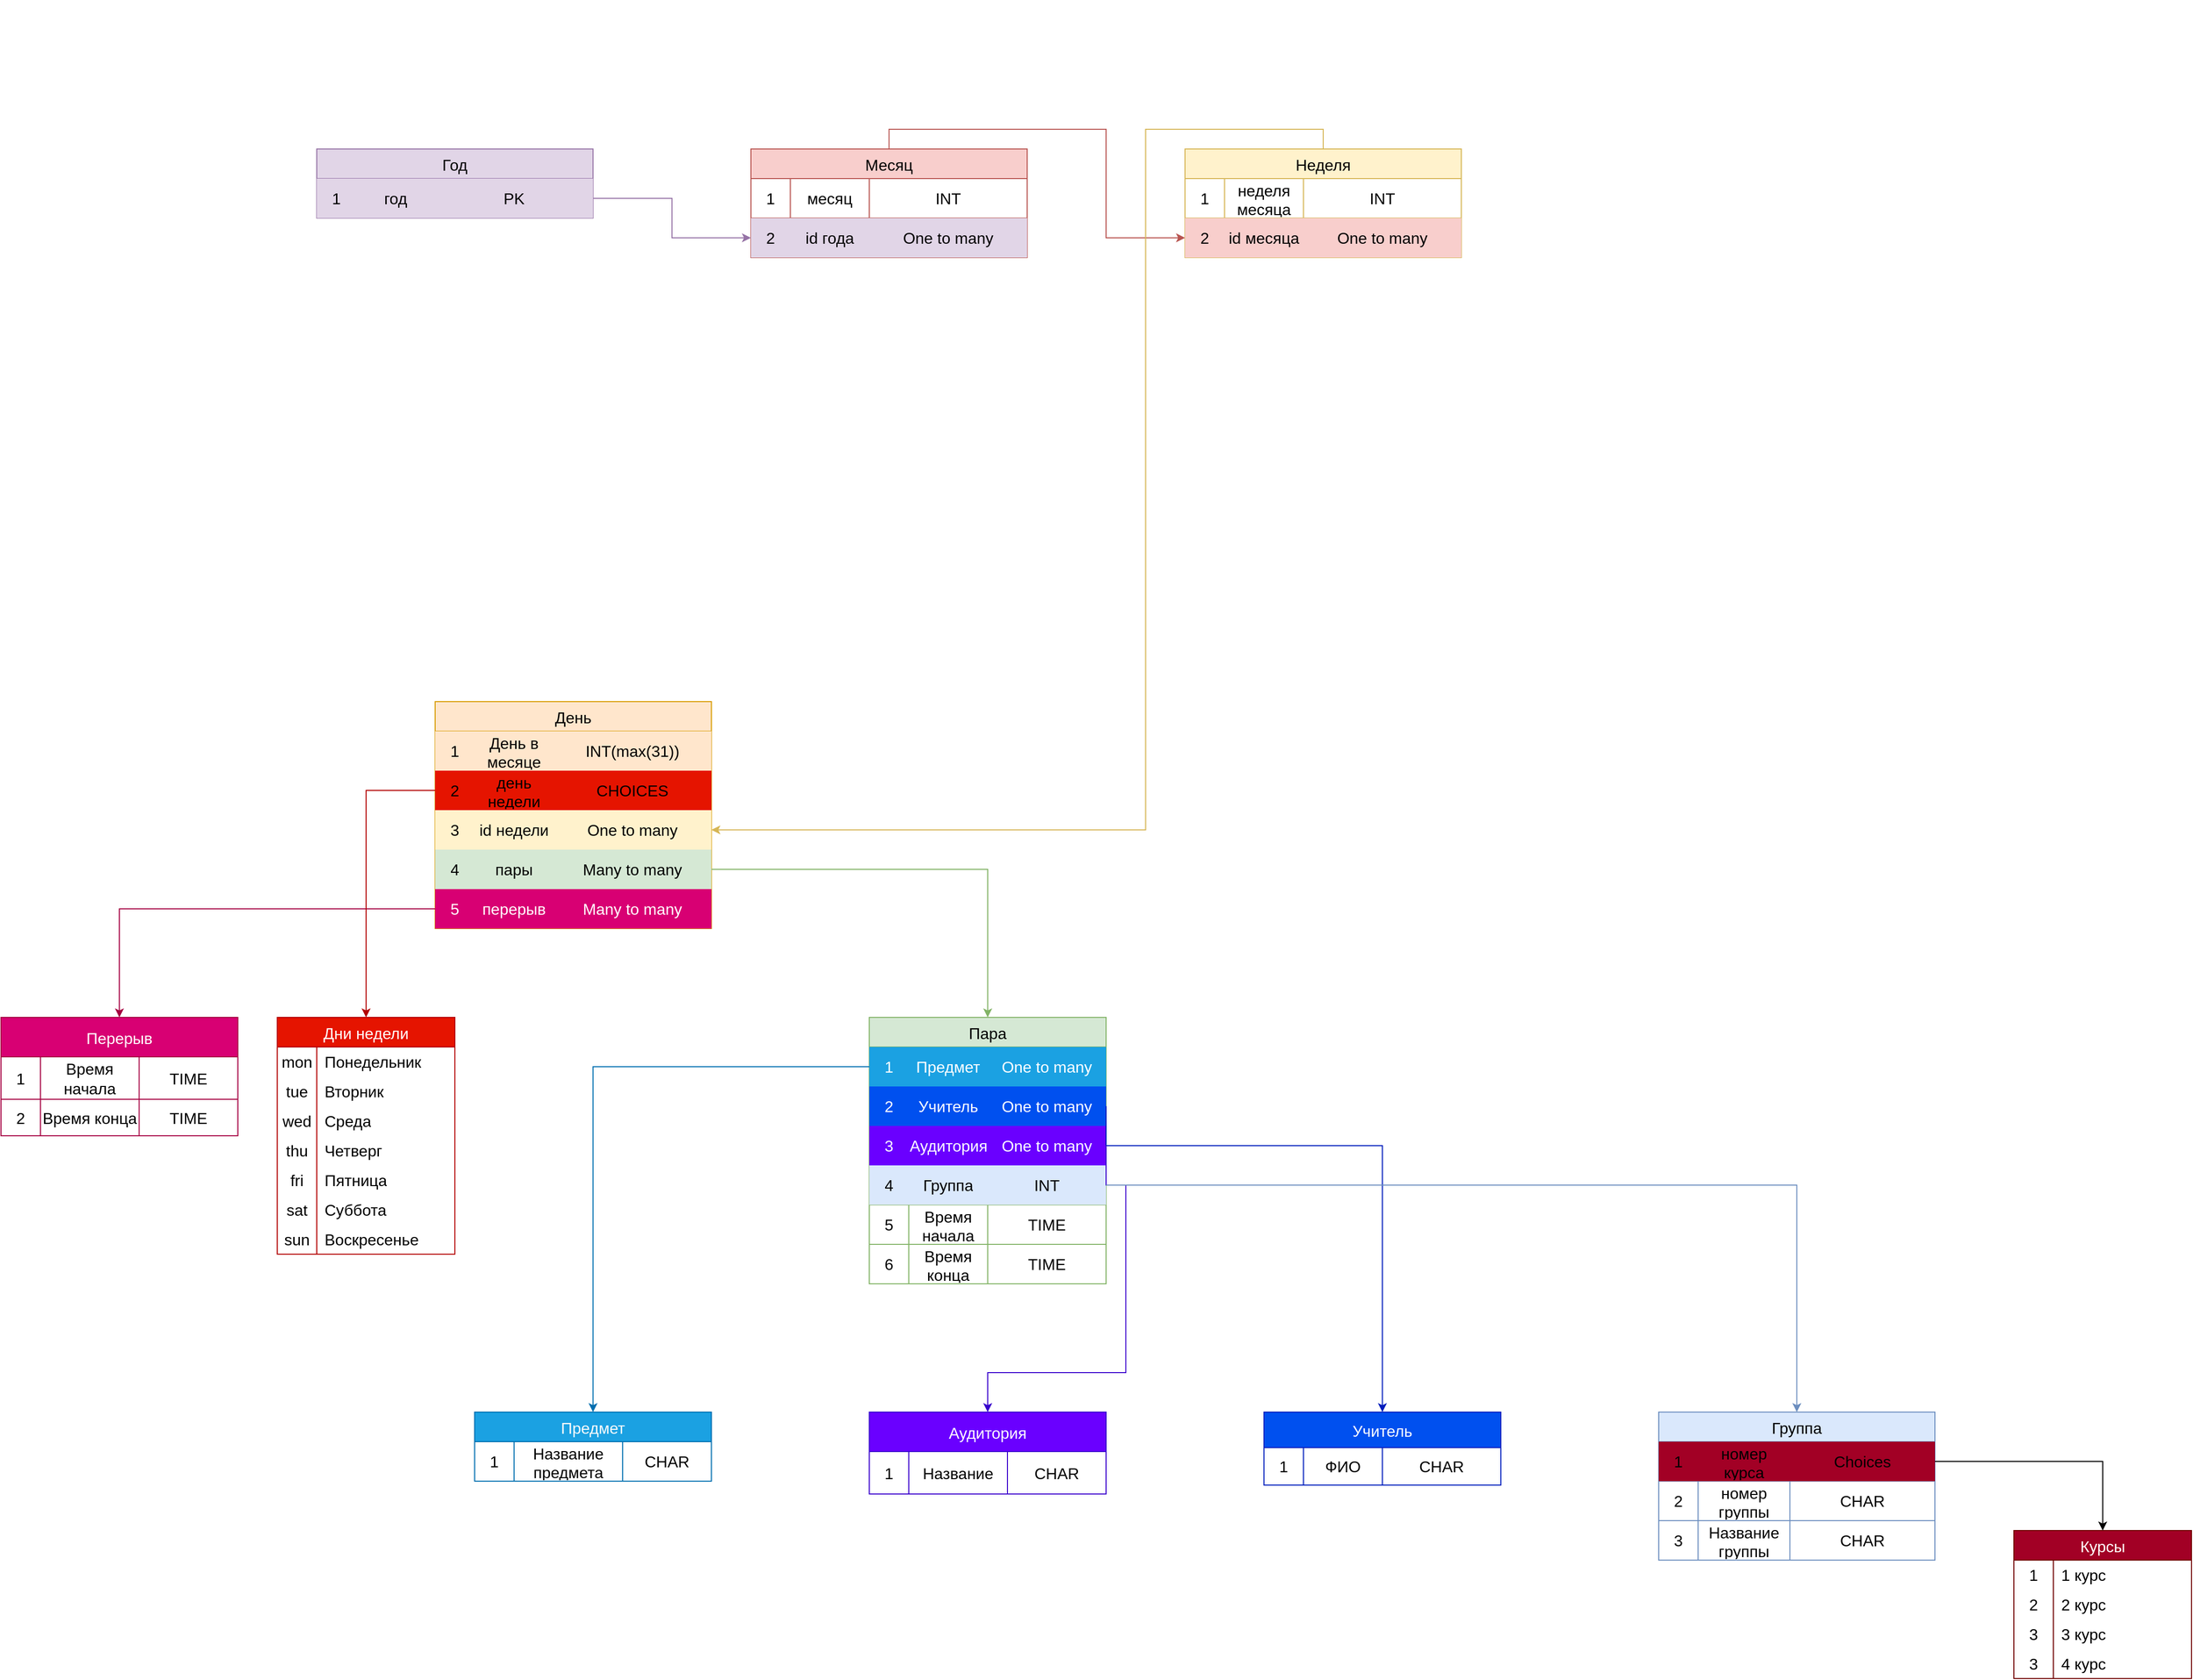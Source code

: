 <mxfile version="21.3.7" type="github">
  <diagram name="Страница 1" id="l88t7yl5sVM7H9zaF7OF">
    <mxGraphModel dx="4412" dy="1910" grid="1" gridSize="10" guides="1" tooltips="1" connect="1" arrows="1" fold="1" page="1" pageScale="1" pageWidth="827" pageHeight="1169" math="0" shadow="0">
      <root>
        <mxCell id="0" />
        <mxCell id="1" parent="0" />
        <mxCell id="nPrGG4G05b8_OCplmjlZ-57" value="" style="shape=tableRow;horizontal=0;startSize=0;swimlaneHead=0;swimlaneBody=0;top=0;left=0;bottom=0;right=0;collapsible=0;dropTarget=0;fillColor=none;points=[[0,0.5],[1,0.5]];portConstraint=eastwest;strokeColor=inherit;fontSize=16;" vertex="1" parent="1">
          <mxGeometry x="40" y="410" width="180" height="30" as="geometry" />
        </mxCell>
        <mxCell id="nPrGG4G05b8_OCplmjlZ-116" value="Год" style="shape=table;startSize=30;container=1;collapsible=0;childLayout=tableLayout;strokeColor=#9673a6;fontSize=16;fillColor=#e1d5e7;" vertex="1" parent="1">
          <mxGeometry x="-280" y="560" width="280" height="70" as="geometry" />
        </mxCell>
        <mxCell id="nPrGG4G05b8_OCplmjlZ-117" value="" style="shape=tableRow;horizontal=0;startSize=0;swimlaneHead=0;swimlaneBody=0;strokeColor=#9673a6;top=0;left=0;bottom=0;right=0;collapsible=0;dropTarget=0;fillColor=#e1d5e7;points=[[0,0.5],[1,0.5]];portConstraint=eastwest;fontSize=16;" vertex="1" parent="nPrGG4G05b8_OCplmjlZ-116">
          <mxGeometry y="30" width="280" height="40" as="geometry" />
        </mxCell>
        <mxCell id="nPrGG4G05b8_OCplmjlZ-118" value="1" style="shape=partialRectangle;html=1;whiteSpace=wrap;connectable=0;strokeColor=inherit;overflow=hidden;fillColor=none;top=0;left=0;bottom=0;right=0;pointerEvents=1;fontSize=16;" vertex="1" parent="nPrGG4G05b8_OCplmjlZ-117">
          <mxGeometry width="40" height="40" as="geometry">
            <mxRectangle width="40" height="40" as="alternateBounds" />
          </mxGeometry>
        </mxCell>
        <mxCell id="nPrGG4G05b8_OCplmjlZ-119" value="год" style="shape=partialRectangle;html=1;whiteSpace=wrap;connectable=0;strokeColor=inherit;overflow=hidden;fillColor=none;top=0;left=0;bottom=0;right=0;pointerEvents=1;fontSize=16;" vertex="1" parent="nPrGG4G05b8_OCplmjlZ-117">
          <mxGeometry x="40" width="80" height="40" as="geometry">
            <mxRectangle width="80" height="40" as="alternateBounds" />
          </mxGeometry>
        </mxCell>
        <mxCell id="nPrGG4G05b8_OCplmjlZ-120" value="PK" style="shape=partialRectangle;html=1;whiteSpace=wrap;connectable=0;strokeColor=inherit;overflow=hidden;fillColor=none;top=0;left=0;bottom=0;right=0;pointerEvents=1;fontSize=16;" vertex="1" parent="nPrGG4G05b8_OCplmjlZ-117">
          <mxGeometry x="120" width="160" height="40" as="geometry">
            <mxRectangle width="160" height="40" as="alternateBounds" />
          </mxGeometry>
        </mxCell>
        <mxCell id="nPrGG4G05b8_OCplmjlZ-497" style="edgeStyle=orthogonalEdgeStyle;rounded=0;orthogonalLoop=1;jettySize=auto;html=1;exitX=0.5;exitY=0;exitDx=0;exitDy=0;entryX=0;entryY=0.5;entryDx=0;entryDy=0;fillColor=#f8cecc;strokeColor=#b85450;" edge="1" parent="1" source="nPrGG4G05b8_OCplmjlZ-129" target="nPrGG4G05b8_OCplmjlZ-186">
          <mxGeometry relative="1" as="geometry" />
        </mxCell>
        <mxCell id="nPrGG4G05b8_OCplmjlZ-129" value="Месяц" style="shape=table;startSize=30;container=1;collapsible=0;childLayout=tableLayout;strokeColor=#b85450;fontSize=16;fillColor=#f8cecc;" vertex="1" parent="1">
          <mxGeometry x="160" y="560" width="280" height="110" as="geometry" />
        </mxCell>
        <mxCell id="nPrGG4G05b8_OCplmjlZ-134" value="" style="shape=tableRow;horizontal=0;startSize=0;swimlaneHead=0;swimlaneBody=0;strokeColor=inherit;top=0;left=0;bottom=0;right=0;collapsible=0;dropTarget=0;fillColor=none;points=[[0,0.5],[1,0.5]];portConstraint=eastwest;fontSize=16;" vertex="1" parent="nPrGG4G05b8_OCplmjlZ-129">
          <mxGeometry y="30" width="280" height="40" as="geometry" />
        </mxCell>
        <mxCell id="nPrGG4G05b8_OCplmjlZ-135" value="1" style="shape=partialRectangle;html=1;whiteSpace=wrap;connectable=0;strokeColor=inherit;overflow=hidden;fillColor=none;top=0;left=0;bottom=0;right=0;pointerEvents=1;fontSize=16;" vertex="1" parent="nPrGG4G05b8_OCplmjlZ-134">
          <mxGeometry width="40" height="40" as="geometry">
            <mxRectangle width="40" height="40" as="alternateBounds" />
          </mxGeometry>
        </mxCell>
        <mxCell id="nPrGG4G05b8_OCplmjlZ-136" value="месяц" style="shape=partialRectangle;html=1;whiteSpace=wrap;connectable=0;strokeColor=inherit;overflow=hidden;fillColor=none;top=0;left=0;bottom=0;right=0;pointerEvents=1;fontSize=16;" vertex="1" parent="nPrGG4G05b8_OCplmjlZ-134">
          <mxGeometry x="40" width="80" height="40" as="geometry">
            <mxRectangle width="80" height="40" as="alternateBounds" />
          </mxGeometry>
        </mxCell>
        <mxCell id="nPrGG4G05b8_OCplmjlZ-137" value="INT" style="shape=partialRectangle;html=1;whiteSpace=wrap;connectable=0;strokeColor=inherit;overflow=hidden;fillColor=none;top=0;left=0;bottom=0;right=0;pointerEvents=1;fontSize=16;" vertex="1" parent="nPrGG4G05b8_OCplmjlZ-134">
          <mxGeometry x="120" width="160" height="40" as="geometry">
            <mxRectangle width="160" height="40" as="alternateBounds" />
          </mxGeometry>
        </mxCell>
        <mxCell id="nPrGG4G05b8_OCplmjlZ-138" value="" style="shape=tableRow;horizontal=0;startSize=0;swimlaneHead=0;swimlaneBody=0;strokeColor=#9673a6;top=0;left=0;bottom=0;right=0;collapsible=0;dropTarget=0;fillColor=#e1d5e7;points=[[0,0.5],[1,0.5]];portConstraint=eastwest;fontSize=16;" vertex="1" parent="nPrGG4G05b8_OCplmjlZ-129">
          <mxGeometry y="70" width="280" height="40" as="geometry" />
        </mxCell>
        <mxCell id="nPrGG4G05b8_OCplmjlZ-139" value="2" style="shape=partialRectangle;html=1;whiteSpace=wrap;connectable=0;strokeColor=inherit;overflow=hidden;fillColor=none;top=0;left=0;bottom=0;right=0;pointerEvents=1;fontSize=16;" vertex="1" parent="nPrGG4G05b8_OCplmjlZ-138">
          <mxGeometry width="40" height="40" as="geometry">
            <mxRectangle width="40" height="40" as="alternateBounds" />
          </mxGeometry>
        </mxCell>
        <mxCell id="nPrGG4G05b8_OCplmjlZ-140" value="id года" style="shape=partialRectangle;html=1;whiteSpace=wrap;connectable=0;strokeColor=inherit;overflow=hidden;fillColor=none;top=0;left=0;bottom=0;right=0;pointerEvents=1;fontSize=16;" vertex="1" parent="nPrGG4G05b8_OCplmjlZ-138">
          <mxGeometry x="40" width="80" height="40" as="geometry">
            <mxRectangle width="80" height="40" as="alternateBounds" />
          </mxGeometry>
        </mxCell>
        <mxCell id="nPrGG4G05b8_OCplmjlZ-141" value="One to many" style="shape=partialRectangle;html=1;whiteSpace=wrap;connectable=0;strokeColor=inherit;overflow=hidden;fillColor=none;top=0;left=0;bottom=0;right=0;pointerEvents=1;fontSize=16;" vertex="1" parent="nPrGG4G05b8_OCplmjlZ-138">
          <mxGeometry x="120" width="160" height="40" as="geometry">
            <mxRectangle width="160" height="40" as="alternateBounds" />
          </mxGeometry>
        </mxCell>
        <mxCell id="nPrGG4G05b8_OCplmjlZ-498" style="edgeStyle=orthogonalEdgeStyle;rounded=0;orthogonalLoop=1;jettySize=auto;html=1;exitX=0.5;exitY=0;exitDx=0;exitDy=0;entryX=1;entryY=0.5;entryDx=0;entryDy=0;fillColor=#fff2cc;strokeColor=#d6b656;" edge="1" parent="1" source="nPrGG4G05b8_OCplmjlZ-177" target="nPrGG4G05b8_OCplmjlZ-200">
          <mxGeometry relative="1" as="geometry">
            <Array as="points">
              <mxPoint x="740" y="540" />
              <mxPoint x="560" y="540" />
              <mxPoint x="560" y="1250" />
            </Array>
          </mxGeometry>
        </mxCell>
        <mxCell id="nPrGG4G05b8_OCplmjlZ-177" value="Неделя" style="shape=table;startSize=30;container=1;collapsible=0;childLayout=tableLayout;strokeColor=#d6b656;fontSize=16;fillColor=#fff2cc;" vertex="1" parent="1">
          <mxGeometry x="600" y="560" width="280" height="110" as="geometry" />
        </mxCell>
        <mxCell id="nPrGG4G05b8_OCplmjlZ-182" value="" style="shape=tableRow;horizontal=0;startSize=0;swimlaneHead=0;swimlaneBody=0;strokeColor=inherit;top=0;left=0;bottom=0;right=0;collapsible=0;dropTarget=0;fillColor=none;points=[[0,0.5],[1,0.5]];portConstraint=eastwest;fontSize=16;" vertex="1" parent="nPrGG4G05b8_OCplmjlZ-177">
          <mxGeometry y="30" width="280" height="40" as="geometry" />
        </mxCell>
        <mxCell id="nPrGG4G05b8_OCplmjlZ-183" value="1" style="shape=partialRectangle;html=1;whiteSpace=wrap;connectable=0;strokeColor=inherit;overflow=hidden;fillColor=none;top=0;left=0;bottom=0;right=0;pointerEvents=1;fontSize=16;" vertex="1" parent="nPrGG4G05b8_OCplmjlZ-182">
          <mxGeometry width="40" height="40" as="geometry">
            <mxRectangle width="40" height="40" as="alternateBounds" />
          </mxGeometry>
        </mxCell>
        <mxCell id="nPrGG4G05b8_OCplmjlZ-184" value="неделя месяца" style="shape=partialRectangle;html=1;whiteSpace=wrap;connectable=0;strokeColor=inherit;overflow=hidden;fillColor=none;top=0;left=0;bottom=0;right=0;pointerEvents=1;fontSize=16;" vertex="1" parent="nPrGG4G05b8_OCplmjlZ-182">
          <mxGeometry x="40" width="80" height="40" as="geometry">
            <mxRectangle width="80" height="40" as="alternateBounds" />
          </mxGeometry>
        </mxCell>
        <mxCell id="nPrGG4G05b8_OCplmjlZ-185" value="INT" style="shape=partialRectangle;html=1;whiteSpace=wrap;connectable=0;strokeColor=inherit;overflow=hidden;fillColor=none;top=0;left=0;bottom=0;right=0;pointerEvents=1;fontSize=16;" vertex="1" parent="nPrGG4G05b8_OCplmjlZ-182">
          <mxGeometry x="120" width="160" height="40" as="geometry">
            <mxRectangle width="160" height="40" as="alternateBounds" />
          </mxGeometry>
        </mxCell>
        <mxCell id="nPrGG4G05b8_OCplmjlZ-186" value="" style="shape=tableRow;horizontal=0;startSize=0;swimlaneHead=0;swimlaneBody=0;strokeColor=#b85450;top=0;left=0;bottom=0;right=0;collapsible=0;dropTarget=0;fillColor=#f8cecc;points=[[0,0.5],[1,0.5]];portConstraint=eastwest;fontSize=16;" vertex="1" parent="nPrGG4G05b8_OCplmjlZ-177">
          <mxGeometry y="70" width="280" height="40" as="geometry" />
        </mxCell>
        <mxCell id="nPrGG4G05b8_OCplmjlZ-187" value="2" style="shape=partialRectangle;html=1;whiteSpace=wrap;connectable=0;strokeColor=inherit;overflow=hidden;fillColor=none;top=0;left=0;bottom=0;right=0;pointerEvents=1;fontSize=16;" vertex="1" parent="nPrGG4G05b8_OCplmjlZ-186">
          <mxGeometry width="40" height="40" as="geometry">
            <mxRectangle width="40" height="40" as="alternateBounds" />
          </mxGeometry>
        </mxCell>
        <mxCell id="nPrGG4G05b8_OCplmjlZ-188" value="id месяца" style="shape=partialRectangle;html=1;whiteSpace=wrap;connectable=0;strokeColor=inherit;overflow=hidden;fillColor=none;top=0;left=0;bottom=0;right=0;pointerEvents=1;fontSize=16;" vertex="1" parent="nPrGG4G05b8_OCplmjlZ-186">
          <mxGeometry x="40" width="80" height="40" as="geometry">
            <mxRectangle width="80" height="40" as="alternateBounds" />
          </mxGeometry>
        </mxCell>
        <mxCell id="nPrGG4G05b8_OCplmjlZ-189" value="One to many" style="shape=partialRectangle;html=1;whiteSpace=wrap;connectable=0;strokeColor=inherit;overflow=hidden;fillColor=none;top=0;left=0;bottom=0;right=0;pointerEvents=1;fontSize=16;" vertex="1" parent="nPrGG4G05b8_OCplmjlZ-186">
          <mxGeometry x="120" width="160" height="40" as="geometry">
            <mxRectangle width="160" height="40" as="alternateBounds" />
          </mxGeometry>
        </mxCell>
        <mxCell id="nPrGG4G05b8_OCplmjlZ-191" value="День" style="shape=table;startSize=30;container=1;collapsible=0;childLayout=tableLayout;strokeColor=#d79b00;fontSize=16;fillColor=#ffe6cc;" vertex="1" parent="1">
          <mxGeometry x="-160" y="1120" width="280" height="230" as="geometry" />
        </mxCell>
        <mxCell id="nPrGG4G05b8_OCplmjlZ-192" value="" style="shape=tableRow;horizontal=0;startSize=0;swimlaneHead=0;swimlaneBody=0;strokeColor=#d79b00;top=0;left=0;bottom=0;right=0;collapsible=0;dropTarget=0;fillColor=#ffe6cc;points=[[0,0.5],[1,0.5]];portConstraint=eastwest;fontSize=16;" vertex="1" parent="nPrGG4G05b8_OCplmjlZ-191">
          <mxGeometry y="30" width="280" height="40" as="geometry" />
        </mxCell>
        <mxCell id="nPrGG4G05b8_OCplmjlZ-193" value="1" style="shape=partialRectangle;html=1;whiteSpace=wrap;connectable=0;strokeColor=inherit;overflow=hidden;fillColor=none;top=0;left=0;bottom=0;right=0;pointerEvents=1;fontSize=16;" vertex="1" parent="nPrGG4G05b8_OCplmjlZ-192">
          <mxGeometry width="40" height="40" as="geometry">
            <mxRectangle width="40" height="40" as="alternateBounds" />
          </mxGeometry>
        </mxCell>
        <mxCell id="nPrGG4G05b8_OCplmjlZ-194" value="День в месяце" style="shape=partialRectangle;html=1;whiteSpace=wrap;connectable=0;strokeColor=inherit;overflow=hidden;fillColor=none;top=0;left=0;bottom=0;right=0;pointerEvents=1;fontSize=16;" vertex="1" parent="nPrGG4G05b8_OCplmjlZ-192">
          <mxGeometry x="40" width="80" height="40" as="geometry">
            <mxRectangle width="80" height="40" as="alternateBounds" />
          </mxGeometry>
        </mxCell>
        <mxCell id="nPrGG4G05b8_OCplmjlZ-195" value="INT(max(31))" style="shape=partialRectangle;html=1;whiteSpace=wrap;connectable=0;strokeColor=inherit;overflow=hidden;fillColor=none;top=0;left=0;bottom=0;right=0;pointerEvents=1;fontSize=16;" vertex="1" parent="nPrGG4G05b8_OCplmjlZ-192">
          <mxGeometry x="120" width="160" height="40" as="geometry">
            <mxRectangle width="160" height="40" as="alternateBounds" />
          </mxGeometry>
        </mxCell>
        <mxCell id="nPrGG4G05b8_OCplmjlZ-196" value="" style="shape=tableRow;horizontal=0;startSize=0;swimlaneHead=0;swimlaneBody=0;strokeColor=#B20000;top=0;left=0;bottom=0;right=0;collapsible=0;dropTarget=0;fillColor=#e51400;points=[[0,0.5],[1,0.5]];portConstraint=eastwest;fontSize=16;fontColor=#ffffff;" vertex="1" parent="nPrGG4G05b8_OCplmjlZ-191">
          <mxGeometry y="70" width="280" height="40" as="geometry" />
        </mxCell>
        <mxCell id="nPrGG4G05b8_OCplmjlZ-197" value="2" style="shape=partialRectangle;html=1;whiteSpace=wrap;connectable=0;strokeColor=inherit;overflow=hidden;fillColor=none;top=0;left=0;bottom=0;right=0;pointerEvents=1;fontSize=16;" vertex="1" parent="nPrGG4G05b8_OCplmjlZ-196">
          <mxGeometry width="40" height="40" as="geometry">
            <mxRectangle width="40" height="40" as="alternateBounds" />
          </mxGeometry>
        </mxCell>
        <mxCell id="nPrGG4G05b8_OCplmjlZ-198" value="день недели" style="shape=partialRectangle;html=1;whiteSpace=wrap;connectable=0;strokeColor=inherit;overflow=hidden;fillColor=none;top=0;left=0;bottom=0;right=0;pointerEvents=1;fontSize=16;" vertex="1" parent="nPrGG4G05b8_OCplmjlZ-196">
          <mxGeometry x="40" width="80" height="40" as="geometry">
            <mxRectangle width="80" height="40" as="alternateBounds" />
          </mxGeometry>
        </mxCell>
        <mxCell id="nPrGG4G05b8_OCplmjlZ-199" value="CHOICES" style="shape=partialRectangle;html=1;whiteSpace=wrap;connectable=0;strokeColor=inherit;overflow=hidden;fillColor=none;top=0;left=0;bottom=0;right=0;pointerEvents=1;fontSize=16;" vertex="1" parent="nPrGG4G05b8_OCplmjlZ-196">
          <mxGeometry x="120" width="160" height="40" as="geometry">
            <mxRectangle width="160" height="40" as="alternateBounds" />
          </mxGeometry>
        </mxCell>
        <mxCell id="nPrGG4G05b8_OCplmjlZ-200" value="" style="shape=tableRow;horizontal=0;startSize=0;swimlaneHead=0;swimlaneBody=0;strokeColor=#d6b656;top=0;left=0;bottom=0;right=0;collapsible=0;dropTarget=0;fillColor=#fff2cc;points=[[0,0.5],[1,0.5]];portConstraint=eastwest;fontSize=16;" vertex="1" parent="nPrGG4G05b8_OCplmjlZ-191">
          <mxGeometry y="110" width="280" height="40" as="geometry" />
        </mxCell>
        <mxCell id="nPrGG4G05b8_OCplmjlZ-201" value="3" style="shape=partialRectangle;html=1;whiteSpace=wrap;connectable=0;strokeColor=inherit;overflow=hidden;fillColor=none;top=0;left=0;bottom=0;right=0;pointerEvents=1;fontSize=16;" vertex="1" parent="nPrGG4G05b8_OCplmjlZ-200">
          <mxGeometry width="40" height="40" as="geometry">
            <mxRectangle width="40" height="40" as="alternateBounds" />
          </mxGeometry>
        </mxCell>
        <mxCell id="nPrGG4G05b8_OCplmjlZ-202" value="id недели" style="shape=partialRectangle;html=1;whiteSpace=wrap;connectable=0;strokeColor=inherit;overflow=hidden;fillColor=none;top=0;left=0;bottom=0;right=0;pointerEvents=1;fontSize=16;" vertex="1" parent="nPrGG4G05b8_OCplmjlZ-200">
          <mxGeometry x="40" width="80" height="40" as="geometry">
            <mxRectangle width="80" height="40" as="alternateBounds" />
          </mxGeometry>
        </mxCell>
        <mxCell id="nPrGG4G05b8_OCplmjlZ-203" value="One to many" style="shape=partialRectangle;html=1;whiteSpace=wrap;connectable=0;strokeColor=inherit;overflow=hidden;fillColor=none;top=0;left=0;bottom=0;right=0;pointerEvents=1;fontSize=16;" vertex="1" parent="nPrGG4G05b8_OCplmjlZ-200">
          <mxGeometry x="120" width="160" height="40" as="geometry">
            <mxRectangle width="160" height="40" as="alternateBounds" />
          </mxGeometry>
        </mxCell>
        <mxCell id="nPrGG4G05b8_OCplmjlZ-385" value="" style="shape=tableRow;horizontal=0;startSize=0;swimlaneHead=0;swimlaneBody=0;strokeColor=#82b366;top=0;left=0;bottom=0;right=0;collapsible=0;dropTarget=0;fillColor=#d5e8d4;points=[[0,0.5],[1,0.5]];portConstraint=eastwest;fontSize=16;" vertex="1" parent="nPrGG4G05b8_OCplmjlZ-191">
          <mxGeometry y="150" width="280" height="40" as="geometry" />
        </mxCell>
        <mxCell id="nPrGG4G05b8_OCplmjlZ-386" value="4" style="shape=partialRectangle;html=1;whiteSpace=wrap;connectable=0;strokeColor=inherit;overflow=hidden;fillColor=none;top=0;left=0;bottom=0;right=0;pointerEvents=1;fontSize=16;" vertex="1" parent="nPrGG4G05b8_OCplmjlZ-385">
          <mxGeometry width="40" height="40" as="geometry">
            <mxRectangle width="40" height="40" as="alternateBounds" />
          </mxGeometry>
        </mxCell>
        <mxCell id="nPrGG4G05b8_OCplmjlZ-387" value="пары" style="shape=partialRectangle;html=1;whiteSpace=wrap;connectable=0;strokeColor=inherit;overflow=hidden;fillColor=none;top=0;left=0;bottom=0;right=0;pointerEvents=1;fontSize=16;" vertex="1" parent="nPrGG4G05b8_OCplmjlZ-385">
          <mxGeometry x="40" width="80" height="40" as="geometry">
            <mxRectangle width="80" height="40" as="alternateBounds" />
          </mxGeometry>
        </mxCell>
        <mxCell id="nPrGG4G05b8_OCplmjlZ-388" value="Many to many" style="shape=partialRectangle;html=1;whiteSpace=wrap;connectable=0;strokeColor=inherit;overflow=hidden;fillColor=none;top=0;left=0;bottom=0;right=0;pointerEvents=1;fontSize=16;" vertex="1" parent="nPrGG4G05b8_OCplmjlZ-385">
          <mxGeometry x="120" width="160" height="40" as="geometry">
            <mxRectangle width="160" height="40" as="alternateBounds" />
          </mxGeometry>
        </mxCell>
        <mxCell id="nPrGG4G05b8_OCplmjlZ-425" value="" style="shape=tableRow;horizontal=0;startSize=0;swimlaneHead=0;swimlaneBody=0;strokeColor=#A50040;top=0;left=0;bottom=0;right=0;collapsible=0;dropTarget=0;fillColor=#d80073;points=[[0,0.5],[1,0.5]];portConstraint=eastwest;fontSize=16;fontColor=#ffffff;" vertex="1" parent="nPrGG4G05b8_OCplmjlZ-191">
          <mxGeometry y="190" width="280" height="40" as="geometry" />
        </mxCell>
        <mxCell id="nPrGG4G05b8_OCplmjlZ-426" value="5" style="shape=partialRectangle;html=1;whiteSpace=wrap;connectable=0;strokeColor=inherit;overflow=hidden;fillColor=none;top=0;left=0;bottom=0;right=0;pointerEvents=1;fontSize=16;fontColor=#ffffff;labelBorderColor=none;" vertex="1" parent="nPrGG4G05b8_OCplmjlZ-425">
          <mxGeometry width="40" height="40" as="geometry">
            <mxRectangle width="40" height="40" as="alternateBounds" />
          </mxGeometry>
        </mxCell>
        <mxCell id="nPrGG4G05b8_OCplmjlZ-427" value="перерыв" style="shape=partialRectangle;html=1;whiteSpace=wrap;connectable=0;strokeColor=inherit;overflow=hidden;fillColor=none;top=0;left=0;bottom=0;right=0;pointerEvents=1;fontSize=16;fontColor=#ffffff;labelBorderColor=none;" vertex="1" parent="nPrGG4G05b8_OCplmjlZ-425">
          <mxGeometry x="40" width="80" height="40" as="geometry">
            <mxRectangle width="80" height="40" as="alternateBounds" />
          </mxGeometry>
        </mxCell>
        <mxCell id="nPrGG4G05b8_OCplmjlZ-428" value="Many to many" style="shape=partialRectangle;html=1;whiteSpace=wrap;connectable=0;strokeColor=inherit;overflow=hidden;fillColor=none;top=0;left=0;bottom=0;right=0;pointerEvents=1;fontSize=16;fontColor=#ffffff;labelBorderColor=none;" vertex="1" parent="nPrGG4G05b8_OCplmjlZ-425">
          <mxGeometry x="120" width="160" height="40" as="geometry">
            <mxRectangle width="160" height="40" as="alternateBounds" />
          </mxGeometry>
        </mxCell>
        <mxCell id="nPrGG4G05b8_OCplmjlZ-247" value="Группа" style="shape=table;startSize=30;container=1;collapsible=0;childLayout=tableLayout;strokeColor=#6c8ebf;fontSize=16;fillColor=#dae8fc;" vertex="1" parent="1">
          <mxGeometry x="1080" y="1840" width="280" height="150" as="geometry" />
        </mxCell>
        <mxCell id="nPrGG4G05b8_OCplmjlZ-264" value="" style="shape=tableRow;horizontal=0;startSize=0;swimlaneHead=0;swimlaneBody=0;top=0;left=0;bottom=0;right=0;collapsible=0;dropTarget=0;points=[[0,0.5],[1,0.5]];portConstraint=eastwest;fontSize=16;fillColor=#a20025;fontColor=#ffffff;strokeColor=#6F0000;" vertex="1" parent="nPrGG4G05b8_OCplmjlZ-247">
          <mxGeometry y="30" width="280" height="40" as="geometry" />
        </mxCell>
        <mxCell id="nPrGG4G05b8_OCplmjlZ-265" value="1" style="shape=partialRectangle;html=1;whiteSpace=wrap;connectable=0;strokeColor=inherit;overflow=hidden;fillColor=none;top=0;left=0;bottom=0;right=0;pointerEvents=1;fontSize=16;" vertex="1" parent="nPrGG4G05b8_OCplmjlZ-264">
          <mxGeometry width="40" height="40" as="geometry">
            <mxRectangle width="40" height="40" as="alternateBounds" />
          </mxGeometry>
        </mxCell>
        <mxCell id="nPrGG4G05b8_OCplmjlZ-266" value="номер курса" style="shape=partialRectangle;html=1;whiteSpace=wrap;connectable=0;strokeColor=inherit;overflow=hidden;fillColor=none;top=0;left=0;bottom=0;right=0;pointerEvents=1;fontSize=16;" vertex="1" parent="nPrGG4G05b8_OCplmjlZ-264">
          <mxGeometry x="40" width="93" height="40" as="geometry">
            <mxRectangle width="93" height="40" as="alternateBounds" />
          </mxGeometry>
        </mxCell>
        <mxCell id="nPrGG4G05b8_OCplmjlZ-267" value="Choices" style="shape=partialRectangle;html=1;whiteSpace=wrap;connectable=0;strokeColor=inherit;overflow=hidden;fillColor=none;top=0;left=0;bottom=0;right=0;pointerEvents=1;fontSize=16;" vertex="1" parent="nPrGG4G05b8_OCplmjlZ-264">
          <mxGeometry x="133" width="147" height="40" as="geometry">
            <mxRectangle width="147" height="40" as="alternateBounds" />
          </mxGeometry>
        </mxCell>
        <mxCell id="nPrGG4G05b8_OCplmjlZ-252" value="" style="shape=tableRow;horizontal=0;startSize=0;swimlaneHead=0;swimlaneBody=0;strokeColor=inherit;top=0;left=0;bottom=0;right=0;collapsible=0;dropTarget=0;fillColor=none;points=[[0,0.5],[1,0.5]];portConstraint=eastwest;fontSize=16;" vertex="1" parent="nPrGG4G05b8_OCplmjlZ-247">
          <mxGeometry y="70" width="280" height="40" as="geometry" />
        </mxCell>
        <mxCell id="nPrGG4G05b8_OCplmjlZ-253" value="2" style="shape=partialRectangle;html=1;whiteSpace=wrap;connectable=0;strokeColor=inherit;overflow=hidden;fillColor=none;top=0;left=0;bottom=0;right=0;pointerEvents=1;fontSize=16;" vertex="1" parent="nPrGG4G05b8_OCplmjlZ-252">
          <mxGeometry width="40" height="40" as="geometry">
            <mxRectangle width="40" height="40" as="alternateBounds" />
          </mxGeometry>
        </mxCell>
        <mxCell id="nPrGG4G05b8_OCplmjlZ-254" value="номер группы" style="shape=partialRectangle;html=1;whiteSpace=wrap;connectable=0;strokeColor=inherit;overflow=hidden;fillColor=none;top=0;left=0;bottom=0;right=0;pointerEvents=1;fontSize=16;" vertex="1" parent="nPrGG4G05b8_OCplmjlZ-252">
          <mxGeometry x="40" width="93" height="40" as="geometry">
            <mxRectangle width="93" height="40" as="alternateBounds" />
          </mxGeometry>
        </mxCell>
        <mxCell id="nPrGG4G05b8_OCplmjlZ-255" value="CHAR" style="shape=partialRectangle;html=1;whiteSpace=wrap;connectable=0;strokeColor=inherit;overflow=hidden;fillColor=none;top=0;left=0;bottom=0;right=0;pointerEvents=1;fontSize=16;" vertex="1" parent="nPrGG4G05b8_OCplmjlZ-252">
          <mxGeometry x="133" width="147" height="40" as="geometry">
            <mxRectangle width="147" height="40" as="alternateBounds" />
          </mxGeometry>
        </mxCell>
        <mxCell id="nPrGG4G05b8_OCplmjlZ-256" value="" style="shape=tableRow;horizontal=0;startSize=0;swimlaneHead=0;swimlaneBody=0;strokeColor=inherit;top=0;left=0;bottom=0;right=0;collapsible=0;dropTarget=0;fillColor=none;points=[[0,0.5],[1,0.5]];portConstraint=eastwest;fontSize=16;" vertex="1" parent="nPrGG4G05b8_OCplmjlZ-247">
          <mxGeometry y="110" width="280" height="40" as="geometry" />
        </mxCell>
        <mxCell id="nPrGG4G05b8_OCplmjlZ-257" value="3" style="shape=partialRectangle;html=1;whiteSpace=wrap;connectable=0;strokeColor=inherit;overflow=hidden;fillColor=none;top=0;left=0;bottom=0;right=0;pointerEvents=1;fontSize=16;" vertex="1" parent="nPrGG4G05b8_OCplmjlZ-256">
          <mxGeometry width="40" height="40" as="geometry">
            <mxRectangle width="40" height="40" as="alternateBounds" />
          </mxGeometry>
        </mxCell>
        <mxCell id="nPrGG4G05b8_OCplmjlZ-258" value="Название группы" style="shape=partialRectangle;html=1;whiteSpace=wrap;connectable=0;strokeColor=inherit;overflow=hidden;fillColor=none;top=0;left=0;bottom=0;right=0;pointerEvents=1;fontSize=16;" vertex="1" parent="nPrGG4G05b8_OCplmjlZ-256">
          <mxGeometry x="40" width="93" height="40" as="geometry">
            <mxRectangle width="93" height="40" as="alternateBounds" />
          </mxGeometry>
        </mxCell>
        <mxCell id="nPrGG4G05b8_OCplmjlZ-259" value="CHAR" style="shape=partialRectangle;html=1;whiteSpace=wrap;connectable=0;strokeColor=inherit;overflow=hidden;fillColor=none;top=0;left=0;bottom=0;right=0;pointerEvents=1;fontSize=16;" vertex="1" parent="nPrGG4G05b8_OCplmjlZ-256">
          <mxGeometry x="133" width="147" height="40" as="geometry">
            <mxRectangle width="147" height="40" as="alternateBounds" />
          </mxGeometry>
        </mxCell>
        <mxCell id="nPrGG4G05b8_OCplmjlZ-324" value="Предмет" style="shape=table;startSize=30;container=1;collapsible=0;childLayout=tableLayout;strokeColor=#006EAF;fontSize=16;fillColor=#1ba1e2;fontColor=#fafafa;labelBorderColor=none;" vertex="1" parent="1">
          <mxGeometry x="-120" y="1840" width="240" height="70" as="geometry" />
        </mxCell>
        <mxCell id="nPrGG4G05b8_OCplmjlZ-329" value="" style="shape=tableRow;horizontal=0;startSize=0;swimlaneHead=0;swimlaneBody=0;strokeColor=inherit;top=0;left=0;bottom=0;right=0;collapsible=0;dropTarget=0;fillColor=none;points=[[0,0.5],[1,0.5]];portConstraint=eastwest;fontSize=16;" vertex="1" parent="nPrGG4G05b8_OCplmjlZ-324">
          <mxGeometry y="30" width="240" height="40" as="geometry" />
        </mxCell>
        <mxCell id="nPrGG4G05b8_OCplmjlZ-330" value="1" style="shape=partialRectangle;html=1;whiteSpace=wrap;connectable=0;strokeColor=inherit;overflow=hidden;fillColor=none;top=0;left=0;bottom=0;right=0;pointerEvents=1;fontSize=16;" vertex="1" parent="nPrGG4G05b8_OCplmjlZ-329">
          <mxGeometry width="40" height="40" as="geometry">
            <mxRectangle width="40" height="40" as="alternateBounds" />
          </mxGeometry>
        </mxCell>
        <mxCell id="nPrGG4G05b8_OCplmjlZ-331" value="Название предмета" style="shape=partialRectangle;html=1;whiteSpace=wrap;connectable=0;strokeColor=inherit;overflow=hidden;fillColor=none;top=0;left=0;bottom=0;right=0;pointerEvents=1;fontSize=16;" vertex="1" parent="nPrGG4G05b8_OCplmjlZ-329">
          <mxGeometry x="40" width="110" height="40" as="geometry">
            <mxRectangle width="110" height="40" as="alternateBounds" />
          </mxGeometry>
        </mxCell>
        <mxCell id="nPrGG4G05b8_OCplmjlZ-332" value="CHAR" style="shape=partialRectangle;html=1;whiteSpace=wrap;connectable=0;strokeColor=inherit;overflow=hidden;fillColor=none;top=0;left=0;bottom=0;right=0;pointerEvents=1;fontSize=16;" vertex="1" parent="nPrGG4G05b8_OCplmjlZ-329">
          <mxGeometry x="150" width="90" height="40" as="geometry">
            <mxRectangle width="90" height="40" as="alternateBounds" />
          </mxGeometry>
        </mxCell>
        <mxCell id="nPrGG4G05b8_OCplmjlZ-342" value="Учитель" style="shape=table;startSize=36;container=1;collapsible=0;childLayout=tableLayout;strokeColor=#001DBC;fontSize=16;fillColor=#0050ef;fontColor=#ffffff;labelBackgroundColor=none;" vertex="1" parent="1">
          <mxGeometry x="680" y="1840" width="240" height="74" as="geometry" />
        </mxCell>
        <mxCell id="nPrGG4G05b8_OCplmjlZ-347" value="" style="shape=tableRow;horizontal=0;startSize=0;swimlaneHead=0;swimlaneBody=0;strokeColor=inherit;top=0;left=0;bottom=0;right=0;collapsible=0;dropTarget=0;fillColor=none;points=[[0,0.5],[1,0.5]];portConstraint=eastwest;fontSize=16;" vertex="1" parent="nPrGG4G05b8_OCplmjlZ-342">
          <mxGeometry y="36" width="240" height="38" as="geometry" />
        </mxCell>
        <mxCell id="nPrGG4G05b8_OCplmjlZ-348" value="1" style="shape=partialRectangle;html=1;whiteSpace=wrap;connectable=0;strokeColor=inherit;overflow=hidden;fillColor=none;top=0;left=0;bottom=0;right=0;pointerEvents=1;fontSize=16;" vertex="1" parent="nPrGG4G05b8_OCplmjlZ-347">
          <mxGeometry width="40" height="38" as="geometry">
            <mxRectangle width="40" height="38" as="alternateBounds" />
          </mxGeometry>
        </mxCell>
        <mxCell id="nPrGG4G05b8_OCplmjlZ-349" value="ФИО" style="shape=partialRectangle;html=1;whiteSpace=wrap;connectable=0;strokeColor=inherit;overflow=hidden;fillColor=none;top=0;left=0;bottom=0;right=0;pointerEvents=1;fontSize=16;" vertex="1" parent="nPrGG4G05b8_OCplmjlZ-347">
          <mxGeometry x="40" width="80" height="38" as="geometry">
            <mxRectangle width="80" height="38" as="alternateBounds" />
          </mxGeometry>
        </mxCell>
        <mxCell id="nPrGG4G05b8_OCplmjlZ-350" value="CHAR" style="shape=partialRectangle;html=1;whiteSpace=wrap;connectable=0;strokeColor=inherit;overflow=hidden;fillColor=none;top=0;left=0;bottom=0;right=0;pointerEvents=1;fontSize=16;" vertex="1" parent="nPrGG4G05b8_OCplmjlZ-347">
          <mxGeometry x="120" width="120" height="38" as="geometry">
            <mxRectangle width="120" height="38" as="alternateBounds" />
          </mxGeometry>
        </mxCell>
        <mxCell id="nPrGG4G05b8_OCplmjlZ-360" value="Аудитория" style="shape=table;startSize=40;container=1;collapsible=0;childLayout=tableLayout;strokeColor=#3700CC;fontSize=16;fillColor=#6a00ff;fontColor=#ffffff;" vertex="1" parent="1">
          <mxGeometry x="280" y="1840" width="240" height="83" as="geometry" />
        </mxCell>
        <mxCell id="nPrGG4G05b8_OCplmjlZ-365" value="" style="shape=tableRow;horizontal=0;startSize=0;swimlaneHead=0;swimlaneBody=0;strokeColor=inherit;top=0;left=0;bottom=0;right=0;collapsible=0;dropTarget=0;fillColor=none;points=[[0,0.5],[1,0.5]];portConstraint=eastwest;fontSize=16;" vertex="1" parent="nPrGG4G05b8_OCplmjlZ-360">
          <mxGeometry y="40" width="240" height="43" as="geometry" />
        </mxCell>
        <mxCell id="nPrGG4G05b8_OCplmjlZ-366" value="1" style="shape=partialRectangle;html=1;whiteSpace=wrap;connectable=0;strokeColor=inherit;overflow=hidden;fillColor=none;top=0;left=0;bottom=0;right=0;pointerEvents=1;fontSize=16;" vertex="1" parent="nPrGG4G05b8_OCplmjlZ-365">
          <mxGeometry width="40" height="43" as="geometry">
            <mxRectangle width="40" height="43" as="alternateBounds" />
          </mxGeometry>
        </mxCell>
        <mxCell id="nPrGG4G05b8_OCplmjlZ-367" value="Название" style="shape=partialRectangle;html=1;whiteSpace=wrap;connectable=0;strokeColor=inherit;overflow=hidden;fillColor=none;top=0;left=0;bottom=0;right=0;pointerEvents=1;fontSize=16;" vertex="1" parent="nPrGG4G05b8_OCplmjlZ-365">
          <mxGeometry x="40" width="100" height="43" as="geometry">
            <mxRectangle width="100" height="43" as="alternateBounds" />
          </mxGeometry>
        </mxCell>
        <mxCell id="nPrGG4G05b8_OCplmjlZ-368" value="CHAR" style="shape=partialRectangle;html=1;whiteSpace=wrap;connectable=0;strokeColor=inherit;overflow=hidden;fillColor=none;top=0;left=0;bottom=0;right=0;pointerEvents=1;fontSize=16;" vertex="1" parent="nPrGG4G05b8_OCplmjlZ-365">
          <mxGeometry x="140" width="100" height="43" as="geometry">
            <mxRectangle width="100" height="43" as="alternateBounds" />
          </mxGeometry>
        </mxCell>
        <mxCell id="nPrGG4G05b8_OCplmjlZ-395" value="Пара" style="shape=table;startSize=30;container=1;collapsible=0;childLayout=tableLayout;strokeColor=#82b366;fontSize=16;fillColor=#d5e8d4;" vertex="1" parent="1">
          <mxGeometry x="280" y="1440" width="240" height="270" as="geometry" />
        </mxCell>
        <mxCell id="nPrGG4G05b8_OCplmjlZ-400" value="" style="shape=tableRow;horizontal=0;startSize=0;swimlaneHead=0;swimlaneBody=0;strokeColor=#006EAF;top=0;left=0;bottom=0;right=0;collapsible=0;dropTarget=0;fillColor=#1ba1e2;points=[[0,0.5],[1,0.5]];portConstraint=eastwest;fontSize=16;fontColor=#ffffff;" vertex="1" parent="nPrGG4G05b8_OCplmjlZ-395">
          <mxGeometry y="30" width="240" height="40" as="geometry" />
        </mxCell>
        <mxCell id="nPrGG4G05b8_OCplmjlZ-401" value="1" style="shape=partialRectangle;html=1;whiteSpace=wrap;connectable=0;strokeColor=inherit;overflow=hidden;fillColor=none;top=0;left=0;bottom=0;right=0;pointerEvents=1;fontSize=16;fontColor=#ffffff;" vertex="1" parent="nPrGG4G05b8_OCplmjlZ-400">
          <mxGeometry width="40" height="40" as="geometry">
            <mxRectangle width="40" height="40" as="alternateBounds" />
          </mxGeometry>
        </mxCell>
        <mxCell id="nPrGG4G05b8_OCplmjlZ-402" value="&lt;font color=&quot;#ffffff&quot;&gt;Предмет&lt;/font&gt;" style="shape=partialRectangle;html=1;whiteSpace=wrap;connectable=0;strokeColor=inherit;overflow=hidden;fillColor=none;top=0;left=0;bottom=0;right=0;pointerEvents=1;fontSize=16;" vertex="1" parent="nPrGG4G05b8_OCplmjlZ-400">
          <mxGeometry x="40" width="80" height="40" as="geometry">
            <mxRectangle width="80" height="40" as="alternateBounds" />
          </mxGeometry>
        </mxCell>
        <mxCell id="nPrGG4G05b8_OCplmjlZ-403" value="One to many" style="shape=partialRectangle;html=1;whiteSpace=wrap;connectable=0;strokeColor=inherit;overflow=hidden;fillColor=none;top=0;left=0;bottom=0;right=0;pointerEvents=1;fontSize=16;fontColor=#FFFFFF;" vertex="1" parent="nPrGG4G05b8_OCplmjlZ-400">
          <mxGeometry x="120" width="120" height="40" as="geometry">
            <mxRectangle width="120" height="40" as="alternateBounds" />
          </mxGeometry>
        </mxCell>
        <mxCell id="nPrGG4G05b8_OCplmjlZ-404" value="" style="shape=tableRow;horizontal=0;startSize=0;swimlaneHead=0;swimlaneBody=0;strokeColor=#001DBC;top=0;left=0;bottom=0;right=0;collapsible=0;dropTarget=0;fillColor=#0050ef;points=[[0,0.5],[1,0.5]];portConstraint=eastwest;fontSize=16;fontColor=#ffffff;" vertex="1" parent="nPrGG4G05b8_OCplmjlZ-395">
          <mxGeometry y="70" width="240" height="40" as="geometry" />
        </mxCell>
        <mxCell id="nPrGG4G05b8_OCplmjlZ-405" value="2" style="shape=partialRectangle;html=1;whiteSpace=wrap;connectable=0;strokeColor=inherit;overflow=hidden;fillColor=none;top=0;left=0;bottom=0;right=0;pointerEvents=1;fontSize=16;fontColor=#ffffff;labelBorderColor=none;" vertex="1" parent="nPrGG4G05b8_OCplmjlZ-404">
          <mxGeometry width="40" height="40" as="geometry">
            <mxRectangle width="40" height="40" as="alternateBounds" />
          </mxGeometry>
        </mxCell>
        <mxCell id="nPrGG4G05b8_OCplmjlZ-406" value="Учитель" style="shape=partialRectangle;html=1;whiteSpace=wrap;connectable=0;strokeColor=inherit;overflow=hidden;fillColor=none;top=0;left=0;bottom=0;right=0;pointerEvents=1;fontSize=16;fontColor=#ffffff;labelBorderColor=none;" vertex="1" parent="nPrGG4G05b8_OCplmjlZ-404">
          <mxGeometry x="40" width="80" height="40" as="geometry">
            <mxRectangle width="80" height="40" as="alternateBounds" />
          </mxGeometry>
        </mxCell>
        <mxCell id="nPrGG4G05b8_OCplmjlZ-407" value="One to many" style="shape=partialRectangle;html=1;whiteSpace=wrap;connectable=0;strokeColor=inherit;overflow=hidden;fillColor=none;top=0;left=0;bottom=0;right=0;pointerEvents=1;fontSize=16;fontColor=#FFFFFF;" vertex="1" parent="nPrGG4G05b8_OCplmjlZ-404">
          <mxGeometry x="120" width="120" height="40" as="geometry">
            <mxRectangle width="120" height="40" as="alternateBounds" />
          </mxGeometry>
        </mxCell>
        <mxCell id="nPrGG4G05b8_OCplmjlZ-408" value="" style="shape=tableRow;horizontal=0;startSize=0;swimlaneHead=0;swimlaneBody=0;strokeColor=#3700CC;top=0;left=0;bottom=0;right=0;collapsible=0;dropTarget=0;fillColor=#6a00ff;points=[[0,0.5],[1,0.5]];portConstraint=eastwest;fontSize=16;fontColor=#ffffff;" vertex="1" parent="nPrGG4G05b8_OCplmjlZ-395">
          <mxGeometry y="110" width="240" height="40" as="geometry" />
        </mxCell>
        <mxCell id="nPrGG4G05b8_OCplmjlZ-409" value="3" style="shape=partialRectangle;html=1;whiteSpace=wrap;connectable=0;strokeColor=inherit;overflow=hidden;fillColor=none;top=0;left=0;bottom=0;right=0;pointerEvents=1;fontSize=16;fontColor=#ffffff;labelBorderColor=none;" vertex="1" parent="nPrGG4G05b8_OCplmjlZ-408">
          <mxGeometry width="40" height="40" as="geometry">
            <mxRectangle width="40" height="40" as="alternateBounds" />
          </mxGeometry>
        </mxCell>
        <mxCell id="nPrGG4G05b8_OCplmjlZ-410" value="Аудитория" style="shape=partialRectangle;html=1;whiteSpace=wrap;connectable=0;strokeColor=inherit;overflow=hidden;fillColor=none;top=0;left=0;bottom=0;right=0;pointerEvents=1;fontSize=16;fontColor=#ffffff;labelBorderColor=none;" vertex="1" parent="nPrGG4G05b8_OCplmjlZ-408">
          <mxGeometry x="40" width="80" height="40" as="geometry">
            <mxRectangle width="80" height="40" as="alternateBounds" />
          </mxGeometry>
        </mxCell>
        <mxCell id="nPrGG4G05b8_OCplmjlZ-411" value="One to many" style="shape=partialRectangle;html=1;whiteSpace=wrap;connectable=0;strokeColor=inherit;overflow=hidden;fillColor=none;top=0;left=0;bottom=0;right=0;pointerEvents=1;fontSize=16;fontColor=#FFFFFF;" vertex="1" parent="nPrGG4G05b8_OCplmjlZ-408">
          <mxGeometry x="120" width="120" height="40" as="geometry">
            <mxRectangle width="120" height="40" as="alternateBounds" />
          </mxGeometry>
        </mxCell>
        <mxCell id="nPrGG4G05b8_OCplmjlZ-412" value="" style="shape=tableRow;horizontal=0;startSize=0;swimlaneHead=0;swimlaneBody=0;strokeColor=#6c8ebf;top=0;left=0;bottom=0;right=0;collapsible=0;dropTarget=0;fillColor=#dae8fc;points=[[0,0.5],[1,0.5]];portConstraint=eastwest;fontSize=16;" vertex="1" parent="nPrGG4G05b8_OCplmjlZ-395">
          <mxGeometry y="150" width="240" height="40" as="geometry" />
        </mxCell>
        <mxCell id="nPrGG4G05b8_OCplmjlZ-413" value="4" style="shape=partialRectangle;html=1;whiteSpace=wrap;connectable=0;strokeColor=inherit;overflow=hidden;fillColor=none;top=0;left=0;bottom=0;right=0;pointerEvents=1;fontSize=16;" vertex="1" parent="nPrGG4G05b8_OCplmjlZ-412">
          <mxGeometry width="40" height="40" as="geometry">
            <mxRectangle width="40" height="40" as="alternateBounds" />
          </mxGeometry>
        </mxCell>
        <mxCell id="nPrGG4G05b8_OCplmjlZ-414" value="Группа" style="shape=partialRectangle;html=1;whiteSpace=wrap;connectable=0;strokeColor=inherit;overflow=hidden;fillColor=none;top=0;left=0;bottom=0;right=0;pointerEvents=1;fontSize=16;" vertex="1" parent="nPrGG4G05b8_OCplmjlZ-412">
          <mxGeometry x="40" width="80" height="40" as="geometry">
            <mxRectangle width="80" height="40" as="alternateBounds" />
          </mxGeometry>
        </mxCell>
        <mxCell id="nPrGG4G05b8_OCplmjlZ-415" value="INT" style="shape=partialRectangle;html=1;whiteSpace=wrap;connectable=0;strokeColor=inherit;overflow=hidden;fillColor=none;top=0;left=0;bottom=0;right=0;pointerEvents=1;fontSize=16;" vertex="1" parent="nPrGG4G05b8_OCplmjlZ-412">
          <mxGeometry x="120" width="120" height="40" as="geometry">
            <mxRectangle width="120" height="40" as="alternateBounds" />
          </mxGeometry>
        </mxCell>
        <mxCell id="nPrGG4G05b8_OCplmjlZ-416" value="" style="shape=tableRow;horizontal=0;startSize=0;swimlaneHead=0;swimlaneBody=0;strokeColor=inherit;top=0;left=0;bottom=0;right=0;collapsible=0;dropTarget=0;fillColor=none;points=[[0,0.5],[1,0.5]];portConstraint=eastwest;fontSize=16;" vertex="1" parent="nPrGG4G05b8_OCplmjlZ-395">
          <mxGeometry y="190" width="240" height="40" as="geometry" />
        </mxCell>
        <mxCell id="nPrGG4G05b8_OCplmjlZ-417" value="5" style="shape=partialRectangle;html=1;whiteSpace=wrap;connectable=0;strokeColor=inherit;overflow=hidden;fillColor=none;top=0;left=0;bottom=0;right=0;pointerEvents=1;fontSize=16;" vertex="1" parent="nPrGG4G05b8_OCplmjlZ-416">
          <mxGeometry width="40" height="40" as="geometry">
            <mxRectangle width="40" height="40" as="alternateBounds" />
          </mxGeometry>
        </mxCell>
        <mxCell id="nPrGG4G05b8_OCplmjlZ-418" value="Время начала" style="shape=partialRectangle;html=1;whiteSpace=wrap;connectable=0;strokeColor=inherit;overflow=hidden;fillColor=none;top=0;left=0;bottom=0;right=0;pointerEvents=1;fontSize=16;" vertex="1" parent="nPrGG4G05b8_OCplmjlZ-416">
          <mxGeometry x="40" width="80" height="40" as="geometry">
            <mxRectangle width="80" height="40" as="alternateBounds" />
          </mxGeometry>
        </mxCell>
        <mxCell id="nPrGG4G05b8_OCplmjlZ-419" value="TIME" style="shape=partialRectangle;html=1;whiteSpace=wrap;connectable=0;strokeColor=inherit;overflow=hidden;fillColor=none;top=0;left=0;bottom=0;right=0;pointerEvents=1;fontSize=16;" vertex="1" parent="nPrGG4G05b8_OCplmjlZ-416">
          <mxGeometry x="120" width="120" height="40" as="geometry">
            <mxRectangle width="120" height="40" as="alternateBounds" />
          </mxGeometry>
        </mxCell>
        <mxCell id="nPrGG4G05b8_OCplmjlZ-420" value="" style="shape=tableRow;horizontal=0;startSize=0;swimlaneHead=0;swimlaneBody=0;strokeColor=inherit;top=0;left=0;bottom=0;right=0;collapsible=0;dropTarget=0;fillColor=none;points=[[0,0.5],[1,0.5]];portConstraint=eastwest;fontSize=16;" vertex="1" parent="nPrGG4G05b8_OCplmjlZ-395">
          <mxGeometry y="230" width="240" height="40" as="geometry" />
        </mxCell>
        <mxCell id="nPrGG4G05b8_OCplmjlZ-421" value="6" style="shape=partialRectangle;html=1;whiteSpace=wrap;connectable=0;strokeColor=inherit;overflow=hidden;fillColor=none;top=0;left=0;bottom=0;right=0;pointerEvents=1;fontSize=16;" vertex="1" parent="nPrGG4G05b8_OCplmjlZ-420">
          <mxGeometry width="40" height="40" as="geometry">
            <mxRectangle width="40" height="40" as="alternateBounds" />
          </mxGeometry>
        </mxCell>
        <mxCell id="nPrGG4G05b8_OCplmjlZ-422" value="Время конца" style="shape=partialRectangle;html=1;whiteSpace=wrap;connectable=0;strokeColor=inherit;overflow=hidden;fillColor=none;top=0;left=0;bottom=0;right=0;pointerEvents=1;fontSize=16;" vertex="1" parent="nPrGG4G05b8_OCplmjlZ-420">
          <mxGeometry x="40" width="80" height="40" as="geometry">
            <mxRectangle width="80" height="40" as="alternateBounds" />
          </mxGeometry>
        </mxCell>
        <mxCell id="nPrGG4G05b8_OCplmjlZ-423" value="TIME" style="shape=partialRectangle;html=1;whiteSpace=wrap;connectable=0;strokeColor=inherit;overflow=hidden;fillColor=none;top=0;left=0;bottom=0;right=0;pointerEvents=1;fontSize=16;" vertex="1" parent="nPrGG4G05b8_OCplmjlZ-420">
          <mxGeometry x="120" width="120" height="40" as="geometry">
            <mxRectangle width="120" height="40" as="alternateBounds" />
          </mxGeometry>
        </mxCell>
        <mxCell id="nPrGG4G05b8_OCplmjlZ-430" value="Перерыв" style="shape=table;startSize=40;container=1;collapsible=0;childLayout=tableLayout;strokeColor=#A50040;fontSize=16;fillColor=#d80073;fontColor=#ffffff;" vertex="1" parent="1">
          <mxGeometry x="-600" y="1440" width="240" height="120" as="geometry" />
        </mxCell>
        <mxCell id="nPrGG4G05b8_OCplmjlZ-435" value="" style="shape=tableRow;horizontal=0;startSize=0;swimlaneHead=0;swimlaneBody=0;strokeColor=inherit;top=0;left=0;bottom=0;right=0;collapsible=0;dropTarget=0;fillColor=none;points=[[0,0.5],[1,0.5]];portConstraint=eastwest;fontSize=16;" vertex="1" parent="nPrGG4G05b8_OCplmjlZ-430">
          <mxGeometry y="40" width="240" height="43" as="geometry" />
        </mxCell>
        <mxCell id="nPrGG4G05b8_OCplmjlZ-436" value="1" style="shape=partialRectangle;html=1;whiteSpace=wrap;connectable=0;strokeColor=inherit;overflow=hidden;fillColor=none;top=0;left=0;bottom=0;right=0;pointerEvents=1;fontSize=16;" vertex="1" parent="nPrGG4G05b8_OCplmjlZ-435">
          <mxGeometry width="40" height="43" as="geometry">
            <mxRectangle width="40" height="43" as="alternateBounds" />
          </mxGeometry>
        </mxCell>
        <mxCell id="nPrGG4G05b8_OCplmjlZ-437" value="Время начала" style="shape=partialRectangle;html=1;whiteSpace=wrap;connectable=0;strokeColor=inherit;overflow=hidden;fillColor=none;top=0;left=0;bottom=0;right=0;pointerEvents=1;fontSize=16;" vertex="1" parent="nPrGG4G05b8_OCplmjlZ-435">
          <mxGeometry x="40" width="100" height="43" as="geometry">
            <mxRectangle width="100" height="43" as="alternateBounds" />
          </mxGeometry>
        </mxCell>
        <mxCell id="nPrGG4G05b8_OCplmjlZ-438" value="TIME" style="shape=partialRectangle;html=1;whiteSpace=wrap;connectable=0;strokeColor=inherit;overflow=hidden;fillColor=none;top=0;left=0;bottom=0;right=0;pointerEvents=1;fontSize=16;" vertex="1" parent="nPrGG4G05b8_OCplmjlZ-435">
          <mxGeometry x="140" width="100" height="43" as="geometry">
            <mxRectangle width="100" height="43" as="alternateBounds" />
          </mxGeometry>
        </mxCell>
        <mxCell id="nPrGG4G05b8_OCplmjlZ-439" value="" style="shape=tableRow;horizontal=0;startSize=0;swimlaneHead=0;swimlaneBody=0;strokeColor=inherit;top=0;left=0;bottom=0;right=0;collapsible=0;dropTarget=0;fillColor=none;points=[[0,0.5],[1,0.5]];portConstraint=eastwest;fontSize=16;" vertex="1" parent="nPrGG4G05b8_OCplmjlZ-430">
          <mxGeometry y="83" width="240" height="37" as="geometry" />
        </mxCell>
        <mxCell id="nPrGG4G05b8_OCplmjlZ-440" value="2" style="shape=partialRectangle;html=1;whiteSpace=wrap;connectable=0;strokeColor=inherit;overflow=hidden;fillColor=none;top=0;left=0;bottom=0;right=0;pointerEvents=1;fontSize=16;" vertex="1" parent="nPrGG4G05b8_OCplmjlZ-439">
          <mxGeometry width="40" height="37" as="geometry">
            <mxRectangle width="40" height="37" as="alternateBounds" />
          </mxGeometry>
        </mxCell>
        <mxCell id="nPrGG4G05b8_OCplmjlZ-441" value="Время конца" style="shape=partialRectangle;html=1;whiteSpace=wrap;connectable=0;strokeColor=inherit;overflow=hidden;fillColor=none;top=0;left=0;bottom=0;right=0;pointerEvents=1;fontSize=16;" vertex="1" parent="nPrGG4G05b8_OCplmjlZ-439">
          <mxGeometry x="40" width="100" height="37" as="geometry">
            <mxRectangle width="100" height="37" as="alternateBounds" />
          </mxGeometry>
        </mxCell>
        <mxCell id="nPrGG4G05b8_OCplmjlZ-442" value="TIME" style="shape=partialRectangle;html=1;whiteSpace=wrap;connectable=0;strokeColor=inherit;overflow=hidden;fillColor=none;top=0;left=0;bottom=0;right=0;pointerEvents=1;fontSize=16;" vertex="1" parent="nPrGG4G05b8_OCplmjlZ-439">
          <mxGeometry x="140" width="100" height="37" as="geometry">
            <mxRectangle width="100" height="37" as="alternateBounds" />
          </mxGeometry>
        </mxCell>
        <mxCell id="nPrGG4G05b8_OCplmjlZ-458" style="edgeStyle=orthogonalEdgeStyle;rounded=0;orthogonalLoop=1;jettySize=auto;html=1;exitX=1;exitY=0.5;exitDx=0;exitDy=0;entryX=0.5;entryY=0;entryDx=0;entryDy=0;fillColor=#d5e8d4;strokeColor=#82b366;" edge="1" parent="1" source="nPrGG4G05b8_OCplmjlZ-385" target="nPrGG4G05b8_OCplmjlZ-395">
          <mxGeometry relative="1" as="geometry" />
        </mxCell>
        <mxCell id="nPrGG4G05b8_OCplmjlZ-459" style="edgeStyle=orthogonalEdgeStyle;rounded=0;orthogonalLoop=1;jettySize=auto;html=1;exitX=0;exitY=0.5;exitDx=0;exitDy=0;entryX=0.5;entryY=0;entryDx=0;entryDy=0;fillColor=#d80073;strokeColor=#A50040;" edge="1" parent="1" source="nPrGG4G05b8_OCplmjlZ-425" target="nPrGG4G05b8_OCplmjlZ-430">
          <mxGeometry relative="1" as="geometry" />
        </mxCell>
        <mxCell id="nPrGG4G05b8_OCplmjlZ-460" style="edgeStyle=orthogonalEdgeStyle;rounded=0;orthogonalLoop=1;jettySize=auto;html=1;exitX=1;exitY=0.5;exitDx=0;exitDy=0;fillColor=#0050ef;strokeColor=#001DBC;entryX=0.5;entryY=0;entryDx=0;entryDy=0;" edge="1" parent="1" source="nPrGG4G05b8_OCplmjlZ-404" target="nPrGG4G05b8_OCplmjlZ-342">
          <mxGeometry relative="1" as="geometry">
            <mxPoint x="800" y="1750" as="targetPoint" />
            <Array as="points">
              <mxPoint x="800" y="1570" />
            </Array>
          </mxGeometry>
        </mxCell>
        <mxCell id="nPrGG4G05b8_OCplmjlZ-461" style="edgeStyle=orthogonalEdgeStyle;rounded=0;orthogonalLoop=1;jettySize=auto;html=1;exitX=1;exitY=0.5;exitDx=0;exitDy=0;entryX=0.5;entryY=0;entryDx=0;entryDy=0;fillColor=#6a00ff;strokeColor=#3700CC;" edge="1" parent="1" source="nPrGG4G05b8_OCplmjlZ-408" target="nPrGG4G05b8_OCplmjlZ-360">
          <mxGeometry relative="1" as="geometry">
            <Array as="points">
              <mxPoint x="540" y="1610" />
              <mxPoint x="540" y="1800" />
              <mxPoint x="400" y="1800" />
            </Array>
          </mxGeometry>
        </mxCell>
        <mxCell id="nPrGG4G05b8_OCplmjlZ-462" style="edgeStyle=orthogonalEdgeStyle;rounded=0;orthogonalLoop=1;jettySize=auto;html=1;exitX=0;exitY=0.5;exitDx=0;exitDy=0;entryX=0.5;entryY=0;entryDx=0;entryDy=0;fillColor=#1ba1e2;strokeColor=#006EAF;" edge="1" parent="1" source="nPrGG4G05b8_OCplmjlZ-400" target="nPrGG4G05b8_OCplmjlZ-324">
          <mxGeometry relative="1" as="geometry" />
        </mxCell>
        <mxCell id="nPrGG4G05b8_OCplmjlZ-481" style="edgeStyle=orthogonalEdgeStyle;rounded=0;orthogonalLoop=1;jettySize=auto;html=1;exitX=1;exitY=0.5;exitDx=0;exitDy=0;entryX=0.5;entryY=0;entryDx=0;entryDy=0;fillColor=#dae8fc;strokeColor=#6c8ebf;" edge="1" parent="1" source="nPrGG4G05b8_OCplmjlZ-412" target="nPrGG4G05b8_OCplmjlZ-247">
          <mxGeometry relative="1" as="geometry" />
        </mxCell>
        <mxCell id="nPrGG4G05b8_OCplmjlZ-482" value="Курсы" style="shape=table;startSize=30;container=1;collapsible=0;childLayout=tableLayout;fixedRows=1;rowLines=0;fontStyle=0;strokeColor=#6F0000;fontSize=16;fillColor=#a20025;fontColor=#ffffff;" vertex="1" parent="1">
          <mxGeometry x="1440" y="1960" width="180" height="150" as="geometry" />
        </mxCell>
        <mxCell id="nPrGG4G05b8_OCplmjlZ-483" value="" style="shape=tableRow;horizontal=0;startSize=0;swimlaneHead=0;swimlaneBody=0;top=0;left=0;bottom=0;right=0;collapsible=0;dropTarget=0;fillColor=none;points=[[0,0.5],[1,0.5]];portConstraint=eastwest;strokeColor=inherit;fontSize=16;" vertex="1" parent="nPrGG4G05b8_OCplmjlZ-482">
          <mxGeometry y="30" width="180" height="30" as="geometry" />
        </mxCell>
        <mxCell id="nPrGG4G05b8_OCplmjlZ-484" value="1" style="shape=partialRectangle;html=1;whiteSpace=wrap;connectable=0;fillColor=none;top=0;left=0;bottom=0;right=0;overflow=hidden;pointerEvents=1;strokeColor=inherit;fontSize=16;" vertex="1" parent="nPrGG4G05b8_OCplmjlZ-483">
          <mxGeometry width="40" height="30" as="geometry">
            <mxRectangle width="40" height="30" as="alternateBounds" />
          </mxGeometry>
        </mxCell>
        <mxCell id="nPrGG4G05b8_OCplmjlZ-485" value="1 курс" style="shape=partialRectangle;html=1;whiteSpace=wrap;connectable=0;fillColor=none;top=0;left=0;bottom=0;right=0;align=left;spacingLeft=6;overflow=hidden;strokeColor=inherit;fontSize=16;" vertex="1" parent="nPrGG4G05b8_OCplmjlZ-483">
          <mxGeometry x="40" width="140" height="30" as="geometry">
            <mxRectangle width="140" height="30" as="alternateBounds" />
          </mxGeometry>
        </mxCell>
        <mxCell id="nPrGG4G05b8_OCplmjlZ-486" value="" style="shape=tableRow;horizontal=0;startSize=0;swimlaneHead=0;swimlaneBody=0;top=0;left=0;bottom=0;right=0;collapsible=0;dropTarget=0;fillColor=none;points=[[0,0.5],[1,0.5]];portConstraint=eastwest;strokeColor=inherit;fontSize=16;" vertex="1" parent="nPrGG4G05b8_OCplmjlZ-482">
          <mxGeometry y="60" width="180" height="30" as="geometry" />
        </mxCell>
        <mxCell id="nPrGG4G05b8_OCplmjlZ-487" value="2" style="shape=partialRectangle;html=1;whiteSpace=wrap;connectable=0;fillColor=none;top=0;left=0;bottom=0;right=0;overflow=hidden;strokeColor=inherit;fontSize=16;" vertex="1" parent="nPrGG4G05b8_OCplmjlZ-486">
          <mxGeometry width="40" height="30" as="geometry">
            <mxRectangle width="40" height="30" as="alternateBounds" />
          </mxGeometry>
        </mxCell>
        <mxCell id="nPrGG4G05b8_OCplmjlZ-488" value="2 курс" style="shape=partialRectangle;html=1;whiteSpace=wrap;connectable=0;fillColor=none;top=0;left=0;bottom=0;right=0;align=left;spacingLeft=6;overflow=hidden;strokeColor=inherit;fontSize=16;" vertex="1" parent="nPrGG4G05b8_OCplmjlZ-486">
          <mxGeometry x="40" width="140" height="30" as="geometry">
            <mxRectangle width="140" height="30" as="alternateBounds" />
          </mxGeometry>
        </mxCell>
        <mxCell id="nPrGG4G05b8_OCplmjlZ-489" value="" style="shape=tableRow;horizontal=0;startSize=0;swimlaneHead=0;swimlaneBody=0;top=0;left=0;bottom=0;right=0;collapsible=0;dropTarget=0;fillColor=none;points=[[0,0.5],[1,0.5]];portConstraint=eastwest;strokeColor=inherit;fontSize=16;" vertex="1" parent="nPrGG4G05b8_OCplmjlZ-482">
          <mxGeometry y="90" width="180" height="30" as="geometry" />
        </mxCell>
        <mxCell id="nPrGG4G05b8_OCplmjlZ-490" value="3" style="shape=partialRectangle;html=1;whiteSpace=wrap;connectable=0;fillColor=none;top=0;left=0;bottom=0;right=0;overflow=hidden;strokeColor=inherit;fontSize=16;" vertex="1" parent="nPrGG4G05b8_OCplmjlZ-489">
          <mxGeometry width="40" height="30" as="geometry">
            <mxRectangle width="40" height="30" as="alternateBounds" />
          </mxGeometry>
        </mxCell>
        <mxCell id="nPrGG4G05b8_OCplmjlZ-491" value="3 курс" style="shape=partialRectangle;html=1;whiteSpace=wrap;connectable=0;fillColor=none;top=0;left=0;bottom=0;right=0;align=left;spacingLeft=6;overflow=hidden;strokeColor=inherit;fontSize=16;" vertex="1" parent="nPrGG4G05b8_OCplmjlZ-489">
          <mxGeometry x="40" width="140" height="30" as="geometry">
            <mxRectangle width="140" height="30" as="alternateBounds" />
          </mxGeometry>
        </mxCell>
        <mxCell id="nPrGG4G05b8_OCplmjlZ-492" value="" style="shape=tableRow;horizontal=0;startSize=0;swimlaneHead=0;swimlaneBody=0;top=0;left=0;bottom=0;right=0;collapsible=0;dropTarget=0;fillColor=none;points=[[0,0.5],[1,0.5]];portConstraint=eastwest;strokeColor=inherit;fontSize=16;" vertex="1" parent="nPrGG4G05b8_OCplmjlZ-482">
          <mxGeometry y="120" width="180" height="30" as="geometry" />
        </mxCell>
        <mxCell id="nPrGG4G05b8_OCplmjlZ-493" value="3" style="shape=partialRectangle;html=1;whiteSpace=wrap;connectable=0;fillColor=none;top=0;left=0;bottom=0;right=0;overflow=hidden;strokeColor=inherit;fontSize=16;" vertex="1" parent="nPrGG4G05b8_OCplmjlZ-492">
          <mxGeometry width="40" height="30" as="geometry">
            <mxRectangle width="40" height="30" as="alternateBounds" />
          </mxGeometry>
        </mxCell>
        <mxCell id="nPrGG4G05b8_OCplmjlZ-494" value="4 курс" style="shape=partialRectangle;html=1;whiteSpace=wrap;connectable=0;fillColor=none;top=0;left=0;bottom=0;right=0;align=left;spacingLeft=6;overflow=hidden;strokeColor=inherit;fontSize=16;" vertex="1" parent="nPrGG4G05b8_OCplmjlZ-492">
          <mxGeometry x="40" width="140" height="30" as="geometry">
            <mxRectangle width="140" height="30" as="alternateBounds" />
          </mxGeometry>
        </mxCell>
        <mxCell id="nPrGG4G05b8_OCplmjlZ-495" style="edgeStyle=orthogonalEdgeStyle;rounded=0;orthogonalLoop=1;jettySize=auto;html=1;exitX=1;exitY=0.5;exitDx=0;exitDy=0;" edge="1" parent="1" source="nPrGG4G05b8_OCplmjlZ-264" target="nPrGG4G05b8_OCplmjlZ-482">
          <mxGeometry relative="1" as="geometry" />
        </mxCell>
        <mxCell id="nPrGG4G05b8_OCplmjlZ-496" style="edgeStyle=orthogonalEdgeStyle;rounded=0;orthogonalLoop=1;jettySize=auto;html=1;exitX=1;exitY=0.5;exitDx=0;exitDy=0;entryX=0;entryY=0.5;entryDx=0;entryDy=0;fillColor=#e1d5e7;strokeColor=#9673a6;" edge="1" parent="1" source="nPrGG4G05b8_OCplmjlZ-117" target="nPrGG4G05b8_OCplmjlZ-138">
          <mxGeometry relative="1" as="geometry" />
        </mxCell>
        <mxCell id="nPrGG4G05b8_OCplmjlZ-499" value="Дни недели" style="shape=table;startSize=30;container=1;collapsible=0;childLayout=tableLayout;fixedRows=1;rowLines=0;fontStyle=0;strokeColor=#B20000;fontSize=16;fillColor=#e51400;fontColor=#ffffff;" vertex="1" parent="1">
          <mxGeometry x="-320" y="1440" width="180" height="240" as="geometry" />
        </mxCell>
        <mxCell id="nPrGG4G05b8_OCplmjlZ-500" value="" style="shape=tableRow;horizontal=0;startSize=0;swimlaneHead=0;swimlaneBody=0;top=0;left=0;bottom=0;right=0;collapsible=0;dropTarget=0;fillColor=none;points=[[0,0.5],[1,0.5]];portConstraint=eastwest;strokeColor=inherit;fontSize=16;" vertex="1" parent="nPrGG4G05b8_OCplmjlZ-499">
          <mxGeometry y="30" width="180" height="30" as="geometry" />
        </mxCell>
        <mxCell id="nPrGG4G05b8_OCplmjlZ-501" value="mon" style="shape=partialRectangle;html=1;whiteSpace=wrap;connectable=0;fillColor=none;top=0;left=0;bottom=0;right=0;overflow=hidden;pointerEvents=1;strokeColor=inherit;fontSize=16;" vertex="1" parent="nPrGG4G05b8_OCplmjlZ-500">
          <mxGeometry width="40" height="30" as="geometry">
            <mxRectangle width="40" height="30" as="alternateBounds" />
          </mxGeometry>
        </mxCell>
        <mxCell id="nPrGG4G05b8_OCplmjlZ-502" value="Понедельник" style="shape=partialRectangle;html=1;whiteSpace=wrap;connectable=0;fillColor=none;top=0;left=0;bottom=0;right=0;align=left;spacingLeft=6;overflow=hidden;strokeColor=inherit;fontSize=16;" vertex="1" parent="nPrGG4G05b8_OCplmjlZ-500">
          <mxGeometry x="40" width="140" height="30" as="geometry">
            <mxRectangle width="140" height="30" as="alternateBounds" />
          </mxGeometry>
        </mxCell>
        <mxCell id="nPrGG4G05b8_OCplmjlZ-503" value="" style="shape=tableRow;horizontal=0;startSize=0;swimlaneHead=0;swimlaneBody=0;top=0;left=0;bottom=0;right=0;collapsible=0;dropTarget=0;fillColor=none;points=[[0,0.5],[1,0.5]];portConstraint=eastwest;strokeColor=inherit;fontSize=16;" vertex="1" parent="nPrGG4G05b8_OCplmjlZ-499">
          <mxGeometry y="60" width="180" height="30" as="geometry" />
        </mxCell>
        <mxCell id="nPrGG4G05b8_OCplmjlZ-504" value="tue" style="shape=partialRectangle;html=1;whiteSpace=wrap;connectable=0;fillColor=none;top=0;left=0;bottom=0;right=0;overflow=hidden;strokeColor=inherit;fontSize=16;" vertex="1" parent="nPrGG4G05b8_OCplmjlZ-503">
          <mxGeometry width="40" height="30" as="geometry">
            <mxRectangle width="40" height="30" as="alternateBounds" />
          </mxGeometry>
        </mxCell>
        <mxCell id="nPrGG4G05b8_OCplmjlZ-505" value="Вторник" style="shape=partialRectangle;html=1;whiteSpace=wrap;connectable=0;fillColor=none;top=0;left=0;bottom=0;right=0;align=left;spacingLeft=6;overflow=hidden;strokeColor=inherit;fontSize=16;" vertex="1" parent="nPrGG4G05b8_OCplmjlZ-503">
          <mxGeometry x="40" width="140" height="30" as="geometry">
            <mxRectangle width="140" height="30" as="alternateBounds" />
          </mxGeometry>
        </mxCell>
        <mxCell id="nPrGG4G05b8_OCplmjlZ-506" value="" style="shape=tableRow;horizontal=0;startSize=0;swimlaneHead=0;swimlaneBody=0;top=0;left=0;bottom=0;right=0;collapsible=0;dropTarget=0;fillColor=none;points=[[0,0.5],[1,0.5]];portConstraint=eastwest;strokeColor=inherit;fontSize=16;" vertex="1" parent="nPrGG4G05b8_OCplmjlZ-499">
          <mxGeometry y="90" width="180" height="30" as="geometry" />
        </mxCell>
        <mxCell id="nPrGG4G05b8_OCplmjlZ-507" value="wed" style="shape=partialRectangle;html=1;whiteSpace=wrap;connectable=0;fillColor=none;top=0;left=0;bottom=0;right=0;overflow=hidden;strokeColor=inherit;fontSize=16;" vertex="1" parent="nPrGG4G05b8_OCplmjlZ-506">
          <mxGeometry width="40" height="30" as="geometry">
            <mxRectangle width="40" height="30" as="alternateBounds" />
          </mxGeometry>
        </mxCell>
        <mxCell id="nPrGG4G05b8_OCplmjlZ-508" value="Среда" style="shape=partialRectangle;html=1;whiteSpace=wrap;connectable=0;fillColor=none;top=0;left=0;bottom=0;right=0;align=left;spacingLeft=6;overflow=hidden;strokeColor=inherit;fontSize=16;" vertex="1" parent="nPrGG4G05b8_OCplmjlZ-506">
          <mxGeometry x="40" width="140" height="30" as="geometry">
            <mxRectangle width="140" height="30" as="alternateBounds" />
          </mxGeometry>
        </mxCell>
        <mxCell id="nPrGG4G05b8_OCplmjlZ-509" value="" style="shape=tableRow;horizontal=0;startSize=0;swimlaneHead=0;swimlaneBody=0;top=0;left=0;bottom=0;right=0;collapsible=0;dropTarget=0;fillColor=none;points=[[0,0.5],[1,0.5]];portConstraint=eastwest;strokeColor=inherit;fontSize=16;" vertex="1" parent="nPrGG4G05b8_OCplmjlZ-499">
          <mxGeometry y="120" width="180" height="30" as="geometry" />
        </mxCell>
        <mxCell id="nPrGG4G05b8_OCplmjlZ-510" value="thu" style="shape=partialRectangle;html=1;whiteSpace=wrap;connectable=0;fillColor=none;top=0;left=0;bottom=0;right=0;overflow=hidden;strokeColor=inherit;fontSize=16;" vertex="1" parent="nPrGG4G05b8_OCplmjlZ-509">
          <mxGeometry width="40" height="30" as="geometry">
            <mxRectangle width="40" height="30" as="alternateBounds" />
          </mxGeometry>
        </mxCell>
        <mxCell id="nPrGG4G05b8_OCplmjlZ-511" value="Четверг" style="shape=partialRectangle;html=1;whiteSpace=wrap;connectable=0;fillColor=none;top=0;left=0;bottom=0;right=0;align=left;spacingLeft=6;overflow=hidden;strokeColor=inherit;fontSize=16;" vertex="1" parent="nPrGG4G05b8_OCplmjlZ-509">
          <mxGeometry x="40" width="140" height="30" as="geometry">
            <mxRectangle width="140" height="30" as="alternateBounds" />
          </mxGeometry>
        </mxCell>
        <mxCell id="nPrGG4G05b8_OCplmjlZ-513" value="" style="shape=tableRow;horizontal=0;startSize=0;swimlaneHead=0;swimlaneBody=0;top=0;left=0;bottom=0;right=0;collapsible=0;dropTarget=0;fillColor=none;points=[[0,0.5],[1,0.5]];portConstraint=eastwest;strokeColor=inherit;fontSize=16;" vertex="1" parent="nPrGG4G05b8_OCplmjlZ-499">
          <mxGeometry y="150" width="180" height="30" as="geometry" />
        </mxCell>
        <mxCell id="nPrGG4G05b8_OCplmjlZ-514" value="fri" style="shape=partialRectangle;html=1;whiteSpace=wrap;connectable=0;fillColor=none;top=0;left=0;bottom=0;right=0;overflow=hidden;strokeColor=inherit;fontSize=16;" vertex="1" parent="nPrGG4G05b8_OCplmjlZ-513">
          <mxGeometry width="40" height="30" as="geometry">
            <mxRectangle width="40" height="30" as="alternateBounds" />
          </mxGeometry>
        </mxCell>
        <mxCell id="nPrGG4G05b8_OCplmjlZ-515" value="Пятница" style="shape=partialRectangle;html=1;whiteSpace=wrap;connectable=0;fillColor=none;top=0;left=0;bottom=0;right=0;align=left;spacingLeft=6;overflow=hidden;strokeColor=inherit;fontSize=16;" vertex="1" parent="nPrGG4G05b8_OCplmjlZ-513">
          <mxGeometry x="40" width="140" height="30" as="geometry">
            <mxRectangle width="140" height="30" as="alternateBounds" />
          </mxGeometry>
        </mxCell>
        <mxCell id="nPrGG4G05b8_OCplmjlZ-516" value="" style="shape=tableRow;horizontal=0;startSize=0;swimlaneHead=0;swimlaneBody=0;top=0;left=0;bottom=0;right=0;collapsible=0;dropTarget=0;fillColor=none;points=[[0,0.5],[1,0.5]];portConstraint=eastwest;strokeColor=inherit;fontSize=16;" vertex="1" parent="nPrGG4G05b8_OCplmjlZ-499">
          <mxGeometry y="180" width="180" height="30" as="geometry" />
        </mxCell>
        <mxCell id="nPrGG4G05b8_OCplmjlZ-517" value="sat" style="shape=partialRectangle;html=1;whiteSpace=wrap;connectable=0;fillColor=none;top=0;left=0;bottom=0;right=0;overflow=hidden;strokeColor=inherit;fontSize=16;" vertex="1" parent="nPrGG4G05b8_OCplmjlZ-516">
          <mxGeometry width="40" height="30" as="geometry">
            <mxRectangle width="40" height="30" as="alternateBounds" />
          </mxGeometry>
        </mxCell>
        <mxCell id="nPrGG4G05b8_OCplmjlZ-518" value="Суббота" style="shape=partialRectangle;html=1;whiteSpace=wrap;connectable=0;fillColor=none;top=0;left=0;bottom=0;right=0;align=left;spacingLeft=6;overflow=hidden;strokeColor=inherit;fontSize=16;" vertex="1" parent="nPrGG4G05b8_OCplmjlZ-516">
          <mxGeometry x="40" width="140" height="30" as="geometry">
            <mxRectangle width="140" height="30" as="alternateBounds" />
          </mxGeometry>
        </mxCell>
        <mxCell id="nPrGG4G05b8_OCplmjlZ-519" value="" style="shape=tableRow;horizontal=0;startSize=0;swimlaneHead=0;swimlaneBody=0;top=0;left=0;bottom=0;right=0;collapsible=0;dropTarget=0;fillColor=none;points=[[0,0.5],[1,0.5]];portConstraint=eastwest;strokeColor=inherit;fontSize=16;" vertex="1" parent="nPrGG4G05b8_OCplmjlZ-499">
          <mxGeometry y="210" width="180" height="30" as="geometry" />
        </mxCell>
        <mxCell id="nPrGG4G05b8_OCplmjlZ-520" value="sun" style="shape=partialRectangle;html=1;whiteSpace=wrap;connectable=0;fillColor=none;top=0;left=0;bottom=0;right=0;overflow=hidden;strokeColor=inherit;fontSize=16;" vertex="1" parent="nPrGG4G05b8_OCplmjlZ-519">
          <mxGeometry width="40" height="30" as="geometry">
            <mxRectangle width="40" height="30" as="alternateBounds" />
          </mxGeometry>
        </mxCell>
        <mxCell id="nPrGG4G05b8_OCplmjlZ-521" value="Воскресенье" style="shape=partialRectangle;html=1;whiteSpace=wrap;connectable=0;fillColor=none;top=0;left=0;bottom=0;right=0;align=left;spacingLeft=6;overflow=hidden;strokeColor=inherit;fontSize=16;" vertex="1" parent="nPrGG4G05b8_OCplmjlZ-519">
          <mxGeometry x="40" width="140" height="30" as="geometry">
            <mxRectangle width="140" height="30" as="alternateBounds" />
          </mxGeometry>
        </mxCell>
        <mxCell id="nPrGG4G05b8_OCplmjlZ-512" style="edgeStyle=orthogonalEdgeStyle;rounded=0;orthogonalLoop=1;jettySize=auto;html=1;exitX=0;exitY=0.5;exitDx=0;exitDy=0;entryX=0.5;entryY=0;entryDx=0;entryDy=0;fillColor=#e51400;strokeColor=#B20000;" edge="1" parent="1" source="nPrGG4G05b8_OCplmjlZ-196" target="nPrGG4G05b8_OCplmjlZ-499">
          <mxGeometry relative="1" as="geometry" />
        </mxCell>
      </root>
    </mxGraphModel>
  </diagram>
</mxfile>
